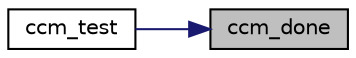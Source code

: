 digraph "ccm_done"
{
 // LATEX_PDF_SIZE
  edge [fontname="Helvetica",fontsize="10",labelfontname="Helvetica",labelfontsize="10"];
  node [fontname="Helvetica",fontsize="10",shape=record];
  rankdir="RL";
  Node1 [label="ccm_done",height=0.2,width=0.4,color="black", fillcolor="grey75", style="filled", fontcolor="black",tooltip="Terminate a CCM stream."];
  Node1 -> Node2 [dir="back",color="midnightblue",fontsize="10",style="solid",fontname="Helvetica"];
  Node2 [label="ccm_test",height=0.2,width=0.4,color="black", fillcolor="white", style="filled",URL="$ccm__test_8c.html#af02fbfac6da1b71a49ad14537796b006",tooltip=" "];
}
